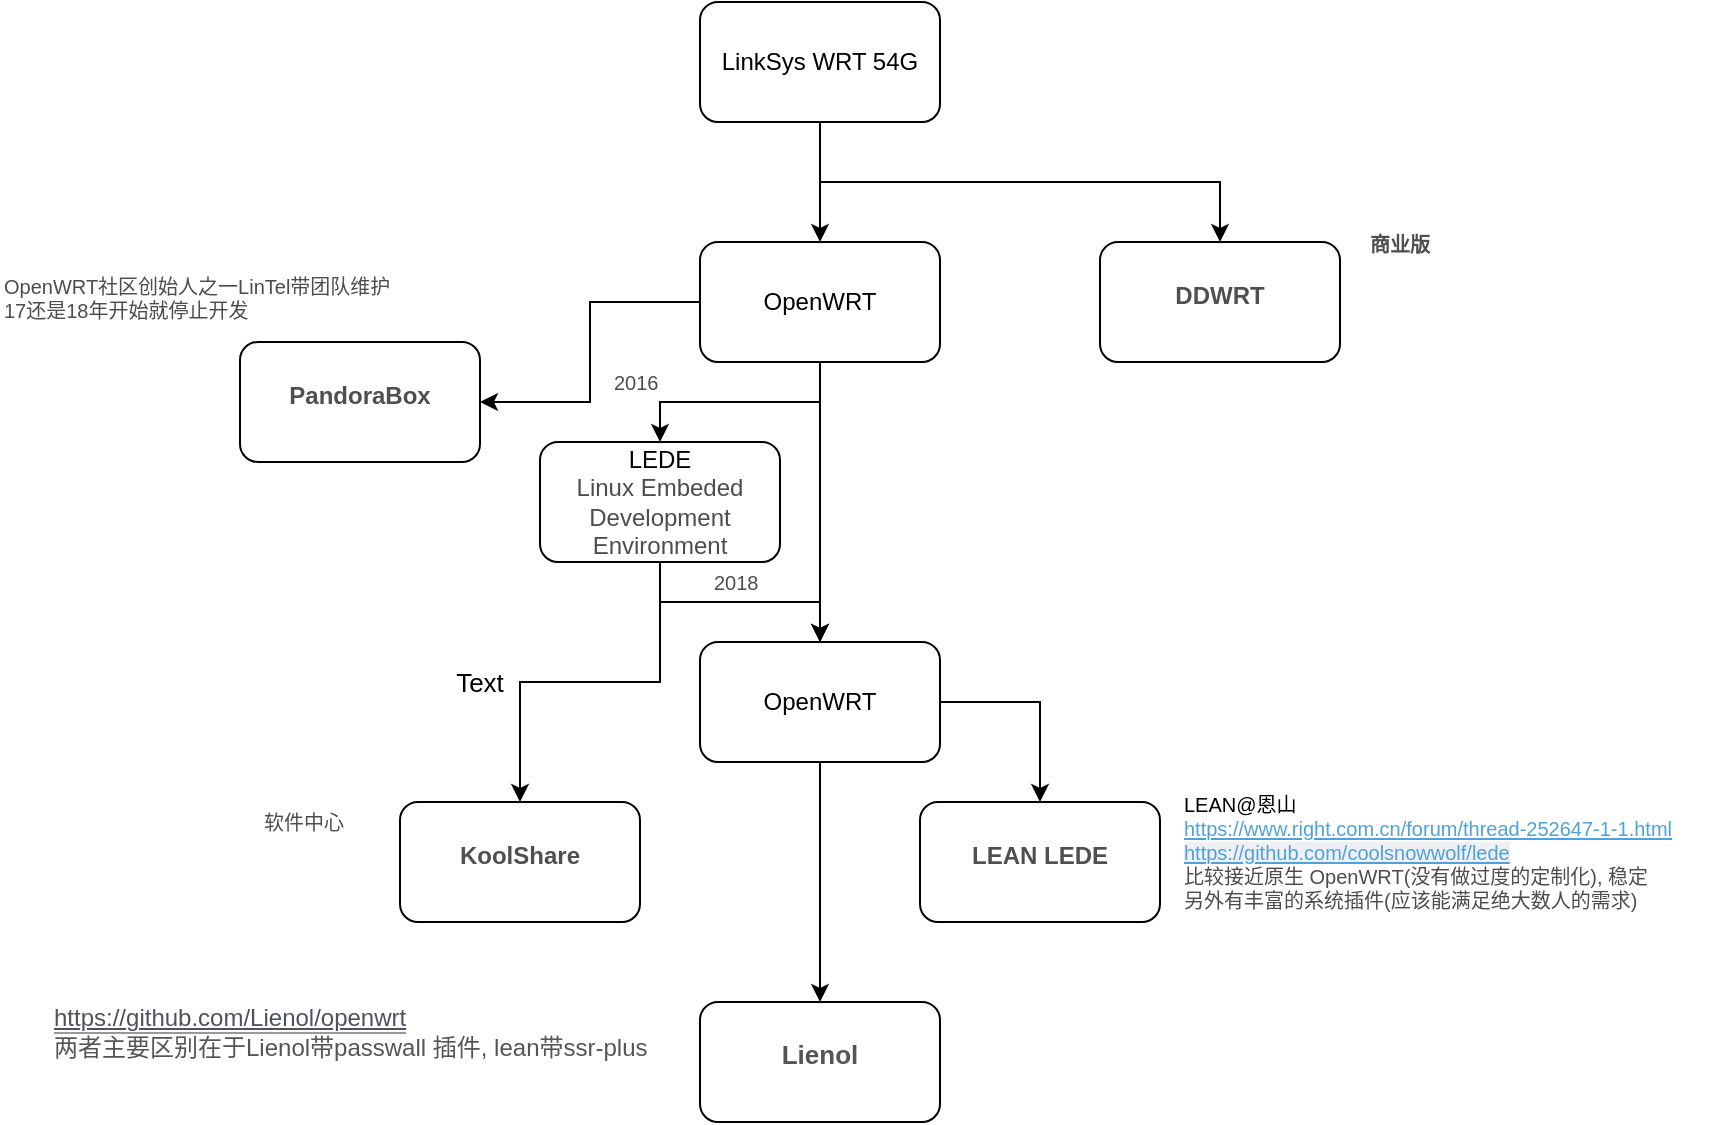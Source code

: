 <mxfile version="14.4.2" type="github">
  <diagram id="Y5SZPlDqchn7_NLFBQAu" name="Page-1">
    <mxGraphModel dx="863" dy="498" grid="1" gridSize="10" guides="1" tooltips="1" connect="1" arrows="1" fold="1" page="1" pageScale="1" pageWidth="850" pageHeight="1100" math="0" shadow="0">
      <root>
        <mxCell id="0" />
        <mxCell id="1" parent="0" />
        <mxCell id="YJtWl9CWhGTzo6qaQz2S-10" style="edgeStyle=orthogonalEdgeStyle;rounded=0;orthogonalLoop=1;jettySize=auto;html=1;exitX=0.5;exitY=1;exitDx=0;exitDy=0;fontFamily=Helvetica;fontSize=12;" edge="1" parent="1" source="YJtWl9CWhGTzo6qaQz2S-1" target="YJtWl9CWhGTzo6qaQz2S-2">
          <mxGeometry relative="1" as="geometry" />
        </mxCell>
        <mxCell id="YJtWl9CWhGTzo6qaQz2S-11" style="edgeStyle=orthogonalEdgeStyle;rounded=0;orthogonalLoop=1;jettySize=auto;html=1;exitX=0.5;exitY=1;exitDx=0;exitDy=0;fontFamily=Helvetica;fontSize=12;" edge="1" parent="1" source="YJtWl9CWhGTzo6qaQz2S-1" target="YJtWl9CWhGTzo6qaQz2S-5">
          <mxGeometry relative="1" as="geometry" />
        </mxCell>
        <mxCell id="YJtWl9CWhGTzo6qaQz2S-1" value="LinkSys WRT 54G" style="rounded=1;whiteSpace=wrap;html=1;fontFamily=Helvetica;fontSize=12;" vertex="1" parent="1">
          <mxGeometry x="390" y="150" width="120" height="60" as="geometry" />
        </mxCell>
        <mxCell id="YJtWl9CWhGTzo6qaQz2S-12" style="edgeStyle=orthogonalEdgeStyle;rounded=0;orthogonalLoop=1;jettySize=auto;html=1;exitX=0.5;exitY=1;exitDx=0;exitDy=0;fontFamily=Helvetica;fontSize=12;" edge="1" parent="1" source="YJtWl9CWhGTzo6qaQz2S-2" target="YJtWl9CWhGTzo6qaQz2S-3">
          <mxGeometry relative="1" as="geometry" />
        </mxCell>
        <mxCell id="YJtWl9CWhGTzo6qaQz2S-16" style="edgeStyle=orthogonalEdgeStyle;rounded=0;orthogonalLoop=1;jettySize=auto;html=1;exitX=0;exitY=0.5;exitDx=0;exitDy=0;fontFamily=Helvetica;fontSize=12;" edge="1" parent="1" source="YJtWl9CWhGTzo6qaQz2S-2" target="YJtWl9CWhGTzo6qaQz2S-7">
          <mxGeometry relative="1" as="geometry" />
        </mxCell>
        <mxCell id="YJtWl9CWhGTzo6qaQz2S-19" style="edgeStyle=orthogonalEdgeStyle;rounded=0;orthogonalLoop=1;jettySize=auto;html=1;exitX=0.5;exitY=1;exitDx=0;exitDy=0;entryX=0.5;entryY=0;entryDx=0;entryDy=0;fontFamily=Helvetica;fontSize=10;" edge="1" parent="1" source="YJtWl9CWhGTzo6qaQz2S-2" target="YJtWl9CWhGTzo6qaQz2S-4">
          <mxGeometry relative="1" as="geometry" />
        </mxCell>
        <mxCell id="YJtWl9CWhGTzo6qaQz2S-2" value="OpenWRT" style="rounded=1;whiteSpace=wrap;html=1;fontFamily=Helvetica;fontSize=12;" vertex="1" parent="1">
          <mxGeometry x="390" y="270" width="120" height="60" as="geometry" />
        </mxCell>
        <mxCell id="YJtWl9CWhGTzo6qaQz2S-13" style="edgeStyle=orthogonalEdgeStyle;rounded=0;orthogonalLoop=1;jettySize=auto;html=1;exitX=0.5;exitY=1;exitDx=0;exitDy=0;fontFamily=Helvetica;fontSize=12;" edge="1" parent="1" source="YJtWl9CWhGTzo6qaQz2S-3" target="YJtWl9CWhGTzo6qaQz2S-4">
          <mxGeometry relative="1" as="geometry" />
        </mxCell>
        <mxCell id="YJtWl9CWhGTzo6qaQz2S-14" style="edgeStyle=orthogonalEdgeStyle;rounded=0;orthogonalLoop=1;jettySize=auto;html=1;exitX=0.5;exitY=1;exitDx=0;exitDy=0;entryX=0.5;entryY=0;entryDx=0;entryDy=0;fontFamily=Helvetica;fontSize=12;" edge="1" parent="1" source="YJtWl9CWhGTzo6qaQz2S-3" target="YJtWl9CWhGTzo6qaQz2S-8">
          <mxGeometry relative="1" as="geometry" />
        </mxCell>
        <mxCell id="YJtWl9CWhGTzo6qaQz2S-3" value="LEDE&lt;br style=&quot;font-size: 12px;&quot;&gt;&lt;span style=&quot;color: rgb(77, 77, 77); background-color: rgb(255, 255, 255); font-size: 12px;&quot;&gt;&lt;font style=&quot;font-size: 12px;&quot;&gt;Linux Embeded Development Environment&lt;/font&gt;&lt;/span&gt;" style="rounded=1;whiteSpace=wrap;html=1;fontFamily=Helvetica;fontSize=12;" vertex="1" parent="1">
          <mxGeometry x="310" y="370" width="120" height="60" as="geometry" />
        </mxCell>
        <mxCell id="YJtWl9CWhGTzo6qaQz2S-15" style="edgeStyle=orthogonalEdgeStyle;rounded=0;orthogonalLoop=1;jettySize=auto;html=1;exitX=1;exitY=0.5;exitDx=0;exitDy=0;entryX=0.5;entryY=0;entryDx=0;entryDy=0;fontFamily=Helvetica;fontSize=12;" edge="1" parent="1" source="YJtWl9CWhGTzo6qaQz2S-4" target="YJtWl9CWhGTzo6qaQz2S-9">
          <mxGeometry relative="1" as="geometry" />
        </mxCell>
        <mxCell id="YJtWl9CWhGTzo6qaQz2S-31" style="edgeStyle=orthogonalEdgeStyle;rounded=0;orthogonalLoop=1;jettySize=auto;html=1;exitX=0.5;exitY=1;exitDx=0;exitDy=0;fontFamily=Helvetica;fontSize=12;" edge="1" parent="1" source="YJtWl9CWhGTzo6qaQz2S-4" target="YJtWl9CWhGTzo6qaQz2S-27">
          <mxGeometry relative="1" as="geometry" />
        </mxCell>
        <mxCell id="YJtWl9CWhGTzo6qaQz2S-4" value="OpenWRT" style="rounded=1;whiteSpace=wrap;html=1;fontFamily=Helvetica;fontSize=12;" vertex="1" parent="1">
          <mxGeometry x="390" y="470" width="120" height="60" as="geometry" />
        </mxCell>
        <mxCell id="YJtWl9CWhGTzo6qaQz2S-5" value="&lt;h1 style=&quot;box-sizing: border-box; outline: 0px; margin: 8px 0px 16px; padding: 0px; font-size: 12px; color: rgb(79, 79, 79); line-height: 36px; overflow-wrap: break-word; background-color: rgb(255, 255, 255);&quot;&gt;DDWRT&lt;/h1&gt;" style="rounded=1;whiteSpace=wrap;html=1;fontFamily=Helvetica;fontSize=12;" vertex="1" parent="1">
          <mxGeometry x="590" y="270" width="120" height="60" as="geometry" />
        </mxCell>
        <mxCell id="YJtWl9CWhGTzo6qaQz2S-7" value="&lt;h1 style=&quot;text-align: left; box-sizing: border-box; outline: 0px; margin: 8px 0px 16px; padding: 0px; font-size: 12px; color: rgb(79, 79, 79); line-height: 36px; overflow-wrap: break-word; background-color: rgb(255, 255, 255);&quot;&gt;PandoraBox&lt;/h1&gt;" style="rounded=1;whiteSpace=wrap;html=1;fontFamily=Helvetica;fontSize=12;" vertex="1" parent="1">
          <mxGeometry x="160" y="320" width="120" height="60" as="geometry" />
        </mxCell>
        <mxCell id="YJtWl9CWhGTzo6qaQz2S-8" value="&lt;h1 style=&quot;box-sizing: border-box; outline: 0px; margin: 8px 0px 16px; padding: 0px; font-size: 12px; color: rgb(79, 79, 79); line-height: 36px; overflow-wrap: break-word; background-color: rgb(255, 255, 255);&quot;&gt;KoolShare&lt;/h1&gt;" style="rounded=1;whiteSpace=wrap;html=1;fontFamily=Helvetica;fontSize=12;" vertex="1" parent="1">
          <mxGeometry x="240" y="550" width="120" height="60" as="geometry" />
        </mxCell>
        <mxCell id="YJtWl9CWhGTzo6qaQz2S-9" value="&lt;h1 style=&quot;box-sizing: border-box; outline: 0px; margin: 8px 0px 16px; padding: 0px; font-size: 12px; color: rgb(79, 79, 79); line-height: 36px; overflow-wrap: break-word; background-color: rgb(255, 255, 255);&quot;&gt;LEAN LEDE&lt;/h1&gt;" style="rounded=1;whiteSpace=wrap;html=1;fontFamily=Helvetica;fontSize=12;" vertex="1" parent="1">
          <mxGeometry x="500" y="550" width="120" height="60" as="geometry" />
        </mxCell>
        <mxCell id="YJtWl9CWhGTzo6qaQz2S-18" value="LEAN@恩山&lt;br style=&quot;font-size: 10px&quot;&gt;&lt;a href=&quot;https://www.right.com.cn/forum/thread-252647-1-1.html&quot; style=&quot;box-sizing: border-box ; outline: none ; margin: 0px ; padding: 0px ; cursor: pointer ; background-color: rgb(255 , 255 , 255) ; color: rgb(78 , 161 , 219) ; overflow-wrap: break-word ; font-size: 10px&quot;&gt;https://www.right.com.cn/forum/thread-252647-1-1.html&lt;/a&gt;&lt;br style=&quot;font-size: 10px&quot;&gt;&lt;a href=&quot;https://github.com/coolsnowwolf/lede&quot; style=&quot;box-sizing: border-box ; outline: none ; margin: 0px ; padding: 0px ; cursor: pointer ; background-color: rgb(238 , 240 , 244) ; color: rgb(78 , 161 , 219) ; overflow-wrap: break-word ; font-size: 10px&quot;&gt;https://github.com/coolsnowwolf/lede&lt;/a&gt;&lt;br style=&quot;font-size: 10px&quot;&gt;&lt;span style=&quot;color: rgb(77 , 77 , 77) ; font-size: 10px ; background-color: rgb(255 , 255 , 255)&quot;&gt;比较接近原生 OpenWRT(没有做过度的定制化), 稳定&lt;/span&gt;&lt;br style=&quot;box-sizing: border-box ; outline: 0px ; overflow-wrap: break-word ; color: rgb(77 , 77 , 77) ; font-size: 10px ; background-color: rgb(255 , 255 , 255)&quot;&gt;&lt;span style=&quot;color: rgb(77 , 77 , 77) ; font-size: 10px ; background-color: rgb(255 , 255 , 255)&quot;&gt;另外有丰富的系统插件(应该能满足绝大数人的需求)&lt;/span&gt;" style="text;html=1;align=left;verticalAlign=middle;whiteSpace=wrap;rounded=0;fontFamily=Helvetica;fontSize=10;" vertex="1" parent="1">
          <mxGeometry x="630" y="540" width="270" height="70" as="geometry" />
        </mxCell>
        <mxCell id="YJtWl9CWhGTzo6qaQz2S-20" value="&lt;span style=&quot;color: rgb(77, 77, 77); font-size: 10px; background-color: rgb(255, 255, 255);&quot;&gt;软件中心&lt;/span&gt;" style="text;html=1;align=left;verticalAlign=middle;whiteSpace=wrap;rounded=0;fontFamily=Helvetica;fontSize=10;" vertex="1" parent="1">
          <mxGeometry x="170" y="550" width="50" height="20" as="geometry" />
        </mxCell>
        <mxCell id="YJtWl9CWhGTzo6qaQz2S-21" value="&lt;span style=&quot;color: rgb(77, 77, 77); font-size: 10px; font-style: normal; font-weight: 400; letter-spacing: normal; text-indent: 0px; text-transform: none; word-spacing: 0px; background-color: rgb(255, 255, 255); display: inline; float: none;&quot;&gt;OpenWRT社区创始人之一LinTel带团队维护&lt;br style=&quot;font-size: 10px;&quot;&gt;&lt;span style=&quot;font-size: 10px;&quot;&gt;17还是18年开始就停止开发&lt;/span&gt;&lt;br style=&quot;font-size: 10px;&quot;&gt;&lt;/span&gt;" style="text;whiteSpace=wrap;html=1;fontSize=10;fontFamily=Helvetica;" vertex="1" parent="1">
          <mxGeometry x="40" y="280" width="210" height="30" as="geometry" />
        </mxCell>
        <mxCell id="YJtWl9CWhGTzo6qaQz2S-22" value="&lt;meta charset=&quot;utf-8&quot; style=&quot;font-size: 10px;&quot;&gt;&lt;h1 style=&quot;box-sizing: border-box; outline: 0px; margin: 8px 0px 16px; padding: 0px; font-weight: 700; font-family: &amp;quot;pingfang sc&amp;quot;, &amp;quot;microsoft yahei&amp;quot;, simhei, arial, simsun; font-size: 10px; color: rgb(79, 79, 79); line-height: 36px; overflow-wrap: break-word; font-style: normal; letter-spacing: normal; text-indent: 0px; text-transform: none; word-spacing: 0px; background-color: rgb(255, 255, 255);&quot;&gt;商业版&lt;/h1&gt;" style="text;whiteSpace=wrap;html=1;fontSize=10;fontFamily=Helvetica;align=center;verticalAlign=middle;" vertex="1" parent="1">
          <mxGeometry x="720" y="260" width="40" height="30" as="geometry" />
        </mxCell>
        <mxCell id="YJtWl9CWhGTzo6qaQz2S-25" value="&lt;span style=&quot;color: rgb(77 , 77 , 77) ; font-size: 10px ; background-color: rgb(255 , 255 , 255)&quot;&gt;2016&lt;/span&gt;" style="text;html=1;align=left;verticalAlign=middle;whiteSpace=wrap;rounded=0;fontFamily=Helvetica;fontSize=10;" vertex="1" parent="1">
          <mxGeometry x="345" y="330" width="50" height="20" as="geometry" />
        </mxCell>
        <mxCell id="YJtWl9CWhGTzo6qaQz2S-26" value="&lt;span style=&quot;color: rgb(77 , 77 , 77) ; font-size: 10px ; background-color: rgb(255 , 255 , 255)&quot;&gt;2018&lt;/span&gt;" style="text;html=1;align=left;verticalAlign=middle;whiteSpace=wrap;rounded=0;fontFamily=Helvetica;fontSize=10;" vertex="1" parent="1">
          <mxGeometry x="395" y="430" width="50" height="20" as="geometry" />
        </mxCell>
        <mxCell id="YJtWl9CWhGTzo6qaQz2S-27" value="&lt;h1 style=&quot;box-sizing: border-box; outline: 0px; margin: 8px 0px 16px; padding: 0px; font-size: 13px; color: rgb(79, 79, 79); line-height: 36px; overflow-wrap: break-word; background-color: rgb(255, 255, 255);&quot;&gt;&lt;span style=&quot;color: rgb(85, 85, 85); font-size: 13px;&quot;&gt;Lienol&lt;/span&gt;&lt;br style=&quot;font-size: 13px;&quot;&gt;&lt;/h1&gt;" style="rounded=1;whiteSpace=wrap;html=1;fontFamily=Helvetica;fontSize=13;fontStyle=1" vertex="1" parent="1">
          <mxGeometry x="390" y="650" width="120" height="60" as="geometry" />
        </mxCell>
        <mxCell id="YJtWl9CWhGTzo6qaQz2S-29" value="Text" style="text;html=1;strokeColor=none;fillColor=none;align=center;verticalAlign=middle;whiteSpace=wrap;rounded=0;fontFamily=Helvetica;fontSize=13;" vertex="1" parent="1">
          <mxGeometry x="260" y="480" width="40" height="20" as="geometry" />
        </mxCell>
        <mxCell id="YJtWl9CWhGTzo6qaQz2S-30" value="&lt;a href=&quot;https://mianao.info/go/aHR0cHM6Ly9naXRodWIuY29tL0xpZW5vbC9vcGVud3J0&quot; target=&quot;_blank&quot; style=&quot;background-color: rgb(255 , 255 , 255) ; color: rgb(80 , 81 , 96) ; outline: 0px ; border-bottom: 1px solid rgb(153 , 153 , 153) ; overflow-wrap: break-word ; font-size: 12px&quot;&gt;https://github.com/Lienol/openwrt&lt;/a&gt;&lt;br style=&quot;font-size: 12px&quot;&gt;&lt;span style=&quot;color: rgb(85 , 85 , 85) ; font-size: 12px ; background-color: rgb(255 , 255 , 255)&quot;&gt;两者主要区别在于Lienol带passwall 插件, lean带ssr-plus&lt;/span&gt;" style="text;html=1;align=left;verticalAlign=middle;resizable=0;points=[];autosize=1;fontSize=12;fontFamily=Helvetica;" vertex="1" parent="1">
          <mxGeometry x="65" y="650" width="310" height="30" as="geometry" />
        </mxCell>
      </root>
    </mxGraphModel>
  </diagram>
</mxfile>
